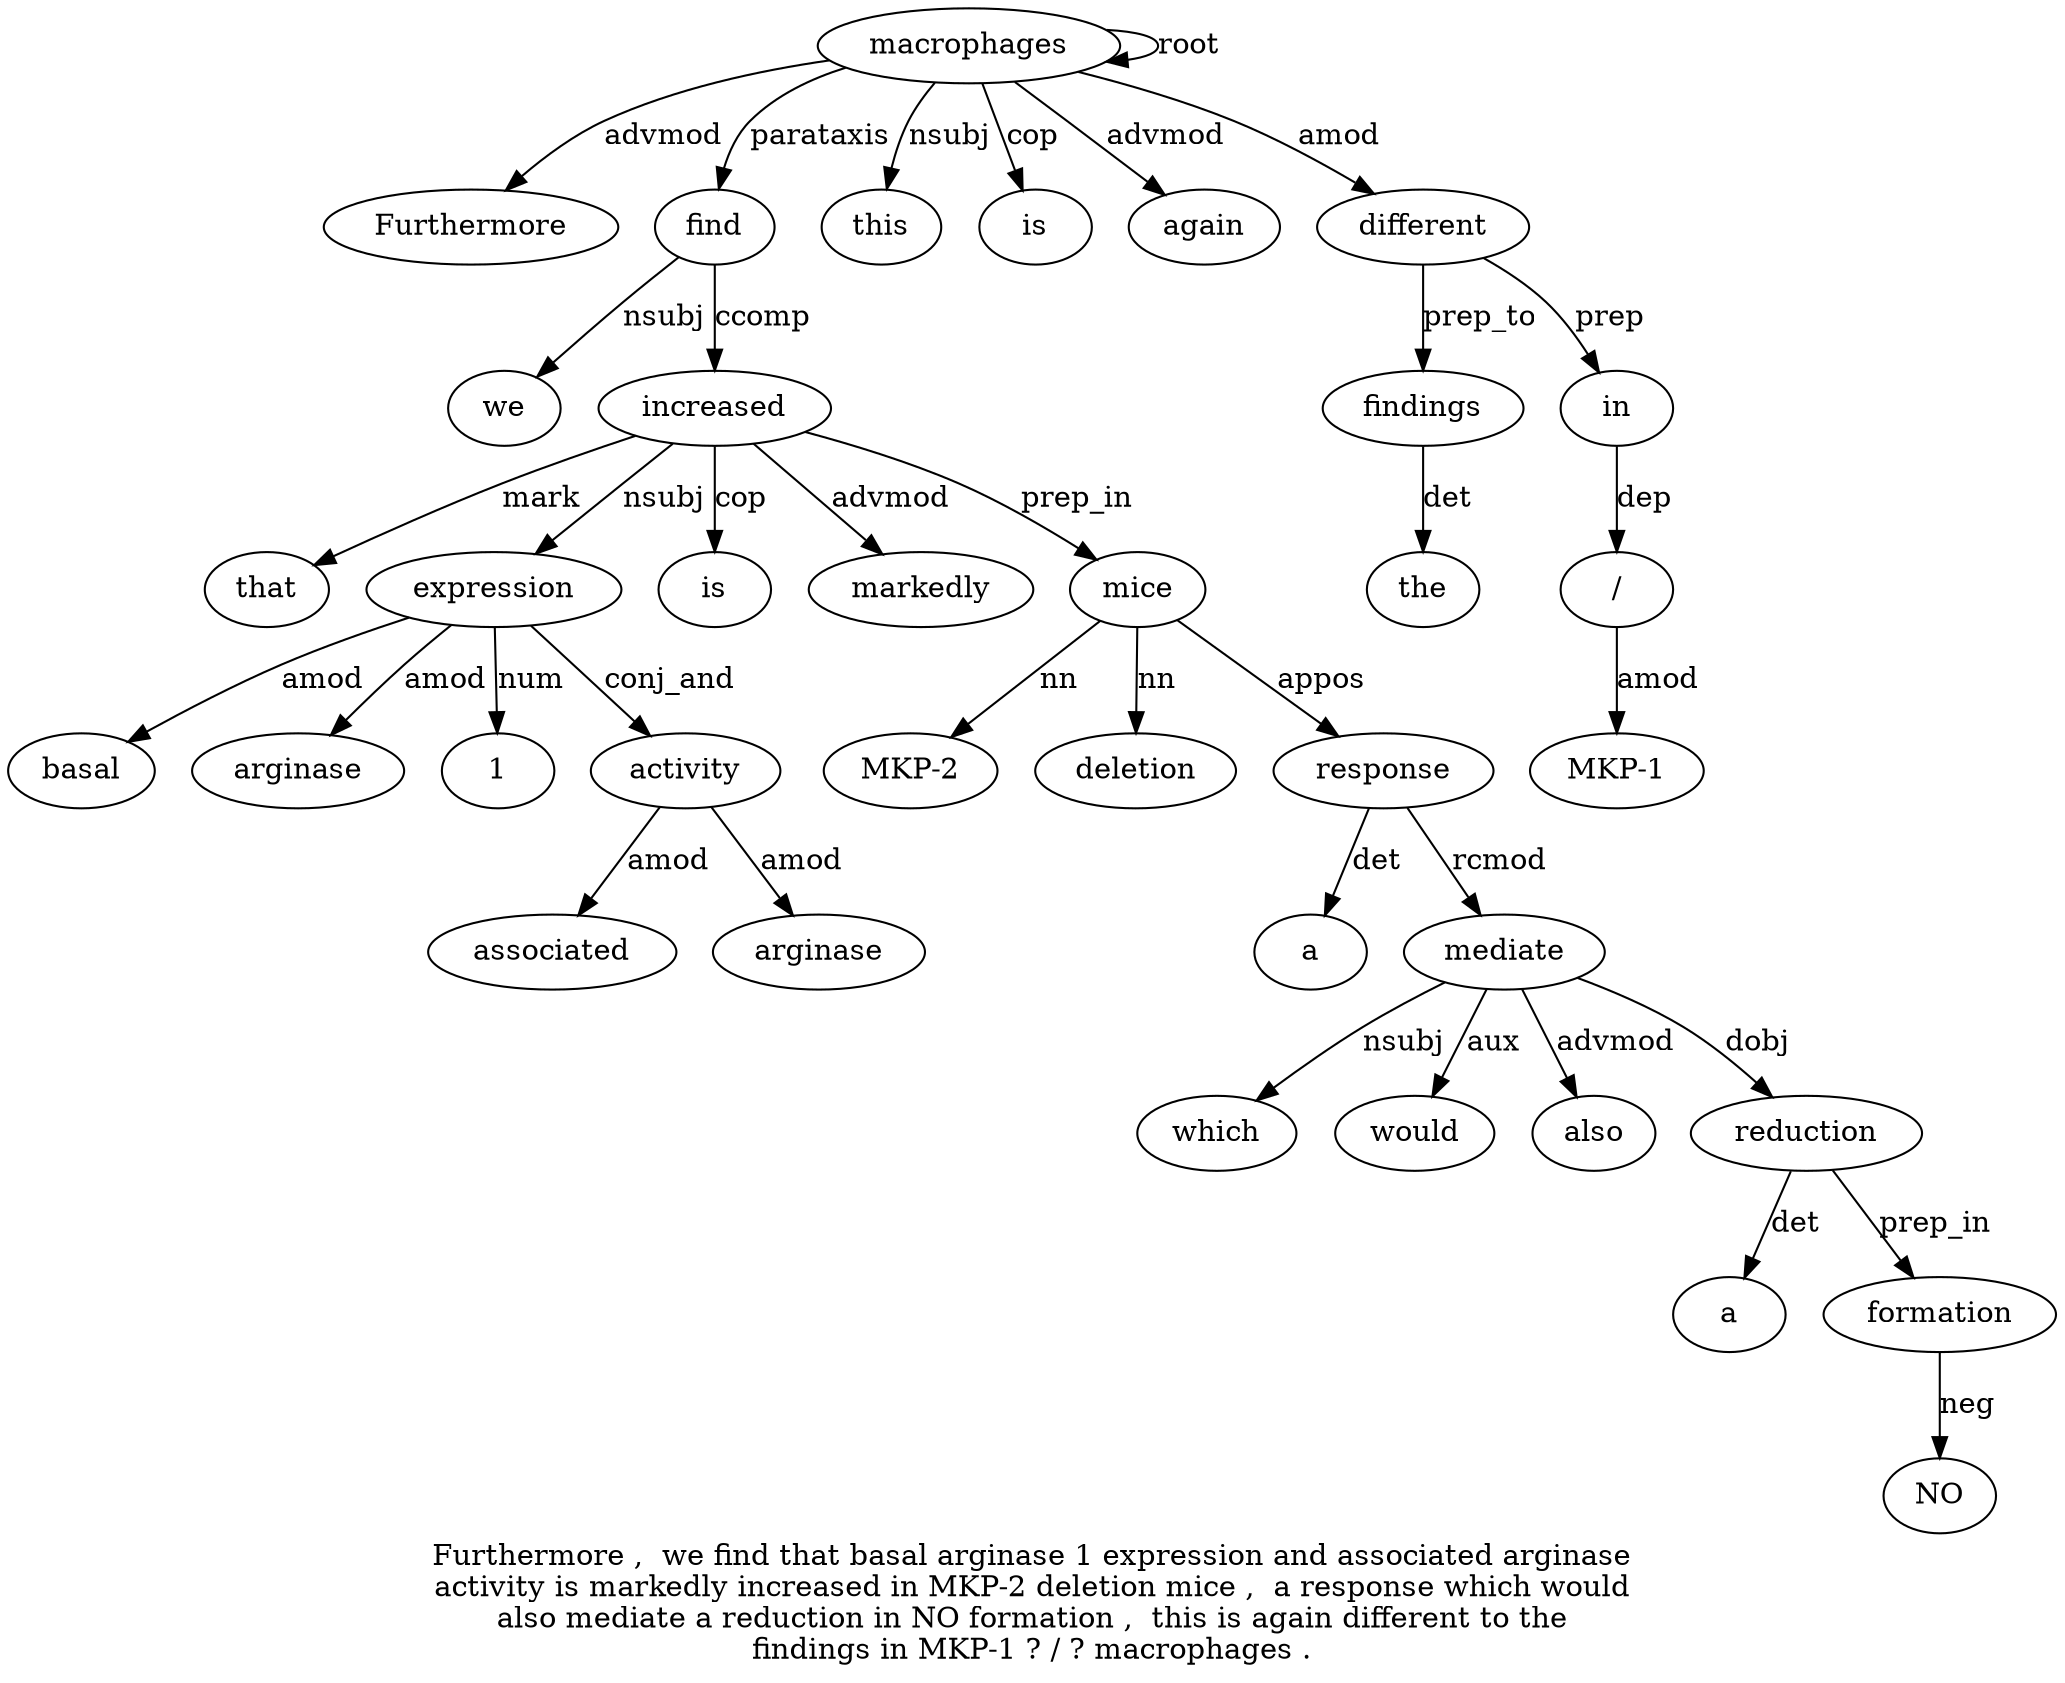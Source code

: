 digraph "Furthermore ,  we find that basal arginase 1 expression and associated arginase activity is markedly increased in MKP-2 deletion mice ,  a response which would also mediate a reduction in NO formation ,  this is again different to the findings in MKP-1 ? / ? macrophages ." {
label="Furthermore ,  we find that basal arginase 1 expression and associated arginase
activity is markedly increased in MKP-2 deletion mice ,  a response which would
also mediate a reduction in NO formation ,  this is again different to the
findings in MKP-1 ? / ? macrophages .";
macrophages46 [style=filled, fillcolor=white, label=macrophages];
Furthermore1 [style=filled, fillcolor=white, label=Furthermore];
macrophages46 -> Furthermore1  [label=advmod];
find4 [style=filled, fillcolor=white, label=find];
we3 [style=filled, fillcolor=white, label=we];
find4 -> we3  [label=nsubj];
macrophages46 -> find4  [label=parataxis];
increased16 [style=filled, fillcolor=white, label=increased];
that5 [style=filled, fillcolor=white, label=that];
increased16 -> that5  [label=mark];
expression9 [style=filled, fillcolor=white, label=expression];
basal6 [style=filled, fillcolor=white, label=basal];
expression9 -> basal6  [label=amod];
arginase7 [style=filled, fillcolor=white, label=arginase];
expression9 -> arginase7  [label=amod];
18 [style=filled, fillcolor=white, label=1];
expression9 -> 18  [label=num];
increased16 -> expression9  [label=nsubj];
activity13 [style=filled, fillcolor=white, label=activity];
associated11 [style=filled, fillcolor=white, label=associated];
activity13 -> associated11  [label=amod];
arginase12 [style=filled, fillcolor=white, label=arginase];
activity13 -> arginase12  [label=amod];
expression9 -> activity13  [label=conj_and];
is14 [style=filled, fillcolor=white, label=is];
increased16 -> is14  [label=cop];
markedly15 [style=filled, fillcolor=white, label=markedly];
increased16 -> markedly15  [label=advmod];
find4 -> increased16  [label=ccomp];
mice20 [style=filled, fillcolor=white, label=mice];
"MKP-218" [style=filled, fillcolor=white, label="MKP-2"];
mice20 -> "MKP-218"  [label=nn];
deletion19 [style=filled, fillcolor=white, label=deletion];
mice20 -> deletion19  [label=nn];
increased16 -> mice20  [label=prep_in];
response23 [style=filled, fillcolor=white, label=response];
a22 [style=filled, fillcolor=white, label=a];
response23 -> a22  [label=det];
mice20 -> response23  [label=appos];
mediate27 [style=filled, fillcolor=white, label=mediate];
which24 [style=filled, fillcolor=white, label=which];
mediate27 -> which24  [label=nsubj];
would25 [style=filled, fillcolor=white, label=would];
mediate27 -> would25  [label=aux];
also26 [style=filled, fillcolor=white, label=also];
mediate27 -> also26  [label=advmod];
response23 -> mediate27  [label=rcmod];
reduction29 [style=filled, fillcolor=white, label=reduction];
a28 [style=filled, fillcolor=white, label=a];
reduction29 -> a28  [label=det];
mediate27 -> reduction29  [label=dobj];
formation32 [style=filled, fillcolor=white, label=formation];
NO31 [style=filled, fillcolor=white, label=NO];
formation32 -> NO31  [label=neg];
reduction29 -> formation32  [label=prep_in];
this34 [style=filled, fillcolor=white, label=this];
macrophages46 -> this34  [label=nsubj];
is35 [style=filled, fillcolor=white, label=is];
macrophages46 -> is35  [label=cop];
again36 [style=filled, fillcolor=white, label=again];
macrophages46 -> again36  [label=advmod];
different37 [style=filled, fillcolor=white, label=different];
macrophages46 -> different37  [label=amod];
findings40 [style=filled, fillcolor=white, label=findings];
the39 [style=filled, fillcolor=white, label=the];
findings40 -> the39  [label=det];
different37 -> findings40  [label=prep_to];
in41 [style=filled, fillcolor=white, label=in];
different37 -> in41  [label=prep];
"/44" [style=filled, fillcolor=white, label="/"];
"MKP-142" [style=filled, fillcolor=white, label="MKP-1"];
"/44" -> "MKP-142"  [label=amod];
in41 -> "/44"  [label=dep];
macrophages46 -> macrophages46  [label=root];
}
